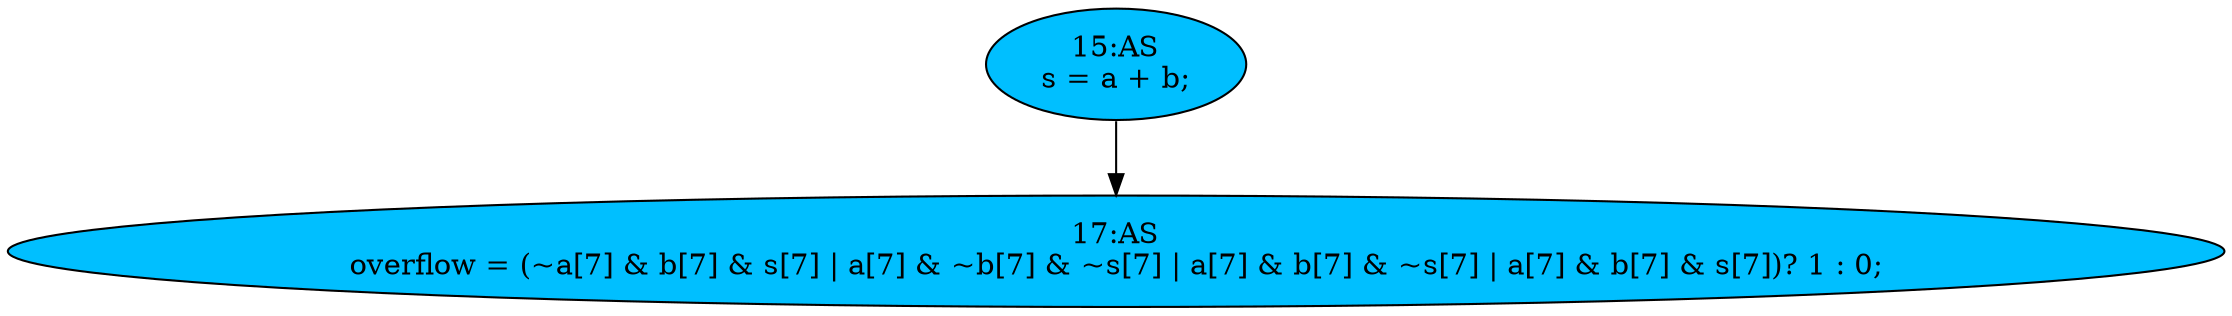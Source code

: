 strict digraph "compose( ,  )" {
	node [label="\N"];
	"15:AS"	[ast="<pyverilog.vparser.ast.Assign object at 0x7f0eae896950>",
		def_var="['s']",
		fillcolor=deepskyblue,
		label="15:AS
s = a + b;",
		statements="[]",
		style=filled,
		typ=Assign,
		use_var="['a', 'b']"];
	"17:AS"	[ast="<pyverilog.vparser.ast.Assign object at 0x7f0eae960a90>",
		def_var="['overflow']",
		fillcolor=deepskyblue,
		label="17:AS
overflow = (~a[7] & b[7] & s[7] | a[7] & ~b[7] & ~s[7] | a[7] & b[7] & ~s[7] | a[7] & b[7] & s[7])? 1 : 0;",
		statements="[]",
		style=filled,
		typ=Assign,
		use_var="['a', 'b', 's', 'a', 'b', 's', 'a', 'b', 's', 'a', 'b', 's']"];
	"15:AS" -> "17:AS";
}
